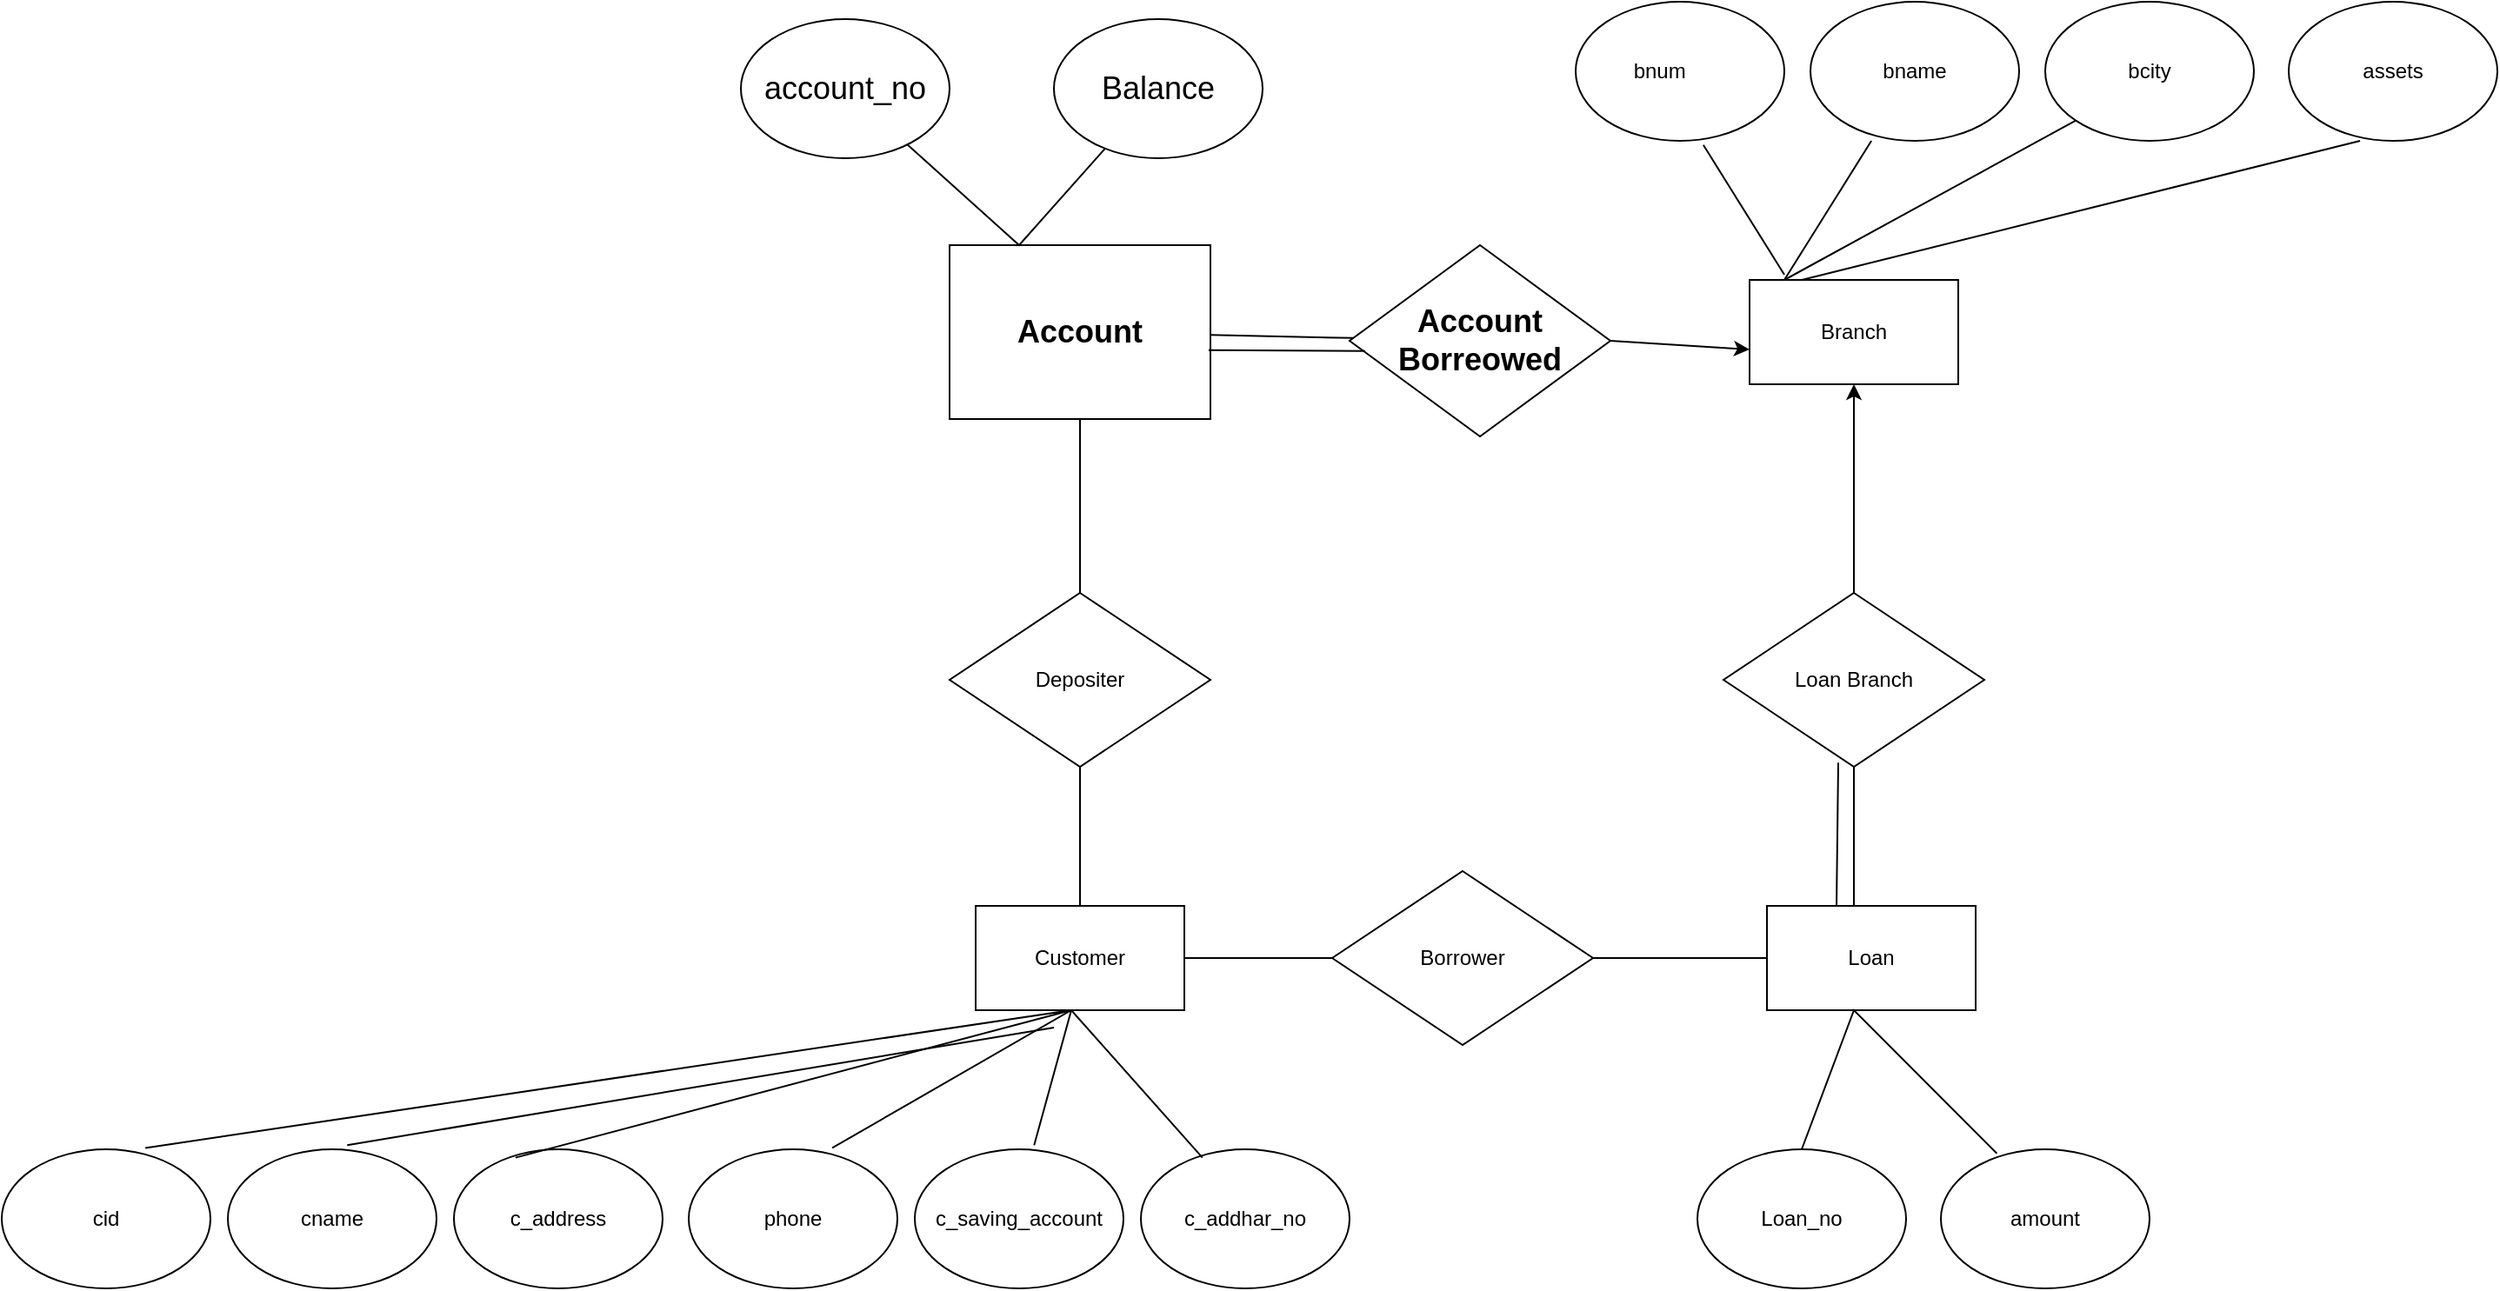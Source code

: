 <mxfile version="28.1.2" pages="3">
  <diagram name="Page-1" id="eWCgjDaAmE16t51bM2Bh">
    <mxGraphModel dx="2680" dy="963" grid="1" gridSize="10" guides="1" tooltips="1" connect="1" arrows="1" fold="1" page="1" pageScale="1" pageWidth="850" pageHeight="1100" math="0" shadow="0">
      <root>
        <mxCell id="0" />
        <mxCell id="1" parent="0" />
        <mxCell id="GRh1uoUz8cKxUn3hvMds-1" value="&lt;b&gt;&lt;font style=&quot;font-size: 18px;&quot;&gt;Account&lt;/font&gt;&lt;/b&gt;" style="rounded=0;whiteSpace=wrap;html=1;strokeColor=#000000;" vertex="1" parent="1">
          <mxGeometry x="-70" y="180" width="150" height="100" as="geometry" />
        </mxCell>
        <mxCell id="GRh1uoUz8cKxUn3hvMds-4" value="&lt;font style=&quot;font-size: 18px;&quot;&gt;account_no&lt;/font&gt;" style="ellipse;whiteSpace=wrap;html=1;" vertex="1" parent="1">
          <mxGeometry x="-190" y="50" width="120" height="80" as="geometry" />
        </mxCell>
        <mxCell id="GRh1uoUz8cKxUn3hvMds-5" value="&lt;font style=&quot;font-size: 18px;&quot;&gt;Balance&lt;/font&gt;" style="ellipse;whiteSpace=wrap;html=1;" vertex="1" parent="1">
          <mxGeometry x="-10" y="50" width="120" height="80" as="geometry" />
        </mxCell>
        <mxCell id="GRh1uoUz8cKxUn3hvMds-6" value="&lt;font style=&quot;font-size: 18px;&quot;&gt;&lt;b&gt;Account Borreowed&lt;/b&gt;&lt;/font&gt;" style="rhombus;whiteSpace=wrap;html=1;" vertex="1" parent="1">
          <mxGeometry x="160" y="180" width="150" height="110" as="geometry" />
        </mxCell>
        <mxCell id="GRh1uoUz8cKxUn3hvMds-7" value="" style="endArrow=none;html=1;rounded=0;" edge="1" parent="1" source="GRh1uoUz8cKxUn3hvMds-1" target="GRh1uoUz8cKxUn3hvMds-6">
          <mxGeometry width="50" height="50" relative="1" as="geometry">
            <mxPoint x="100" y="255" as="sourcePoint" />
            <mxPoint x="150" y="205" as="targetPoint" />
          </mxGeometry>
        </mxCell>
        <mxCell id="GRh1uoUz8cKxUn3hvMds-8" value="" style="endArrow=none;html=1;rounded=0;exitX=0.993;exitY=0.604;exitDx=0;exitDy=0;exitPerimeter=0;entryX=0.06;entryY=0.553;entryDx=0;entryDy=0;entryPerimeter=0;" edge="1" parent="1" source="GRh1uoUz8cKxUn3hvMds-1" target="GRh1uoUz8cKxUn3hvMds-6">
          <mxGeometry width="50" height="50" relative="1" as="geometry">
            <mxPoint x="110" y="290" as="sourcePoint" />
            <mxPoint x="160" y="240" as="targetPoint" />
          </mxGeometry>
        </mxCell>
        <mxCell id="GRh1uoUz8cKxUn3hvMds-9" value="" style="endArrow=classic;html=1;rounded=0;exitX=1;exitY=0.5;exitDx=0;exitDy=0;" edge="1" parent="1" source="GRh1uoUz8cKxUn3hvMds-6">
          <mxGeometry width="50" height="50" relative="1" as="geometry">
            <mxPoint x="340" y="255" as="sourcePoint" />
            <mxPoint x="390" y="240" as="targetPoint" />
          </mxGeometry>
        </mxCell>
        <mxCell id="GRh1uoUz8cKxUn3hvMds-10" value="Branch" style="rounded=0;whiteSpace=wrap;html=1;" vertex="1" parent="1">
          <mxGeometry x="390" y="200" width="120" height="60" as="geometry" />
        </mxCell>
        <mxCell id="GRh1uoUz8cKxUn3hvMds-11" value="bnum&lt;span style=&quot;white-space: pre;&quot;&gt;&#x9;&lt;/span&gt;" style="ellipse;whiteSpace=wrap;html=1;" vertex="1" parent="1">
          <mxGeometry x="290" y="40" width="120" height="80" as="geometry" />
        </mxCell>
        <mxCell id="GRh1uoUz8cKxUn3hvMds-12" value="bname" style="ellipse;whiteSpace=wrap;html=1;" vertex="1" parent="1">
          <mxGeometry x="425" y="40" width="120" height="80" as="geometry" />
        </mxCell>
        <mxCell id="GRh1uoUz8cKxUn3hvMds-13" value="bcity" style="ellipse;whiteSpace=wrap;html=1;" vertex="1" parent="1">
          <mxGeometry x="560" y="40" width="120" height="80" as="geometry" />
        </mxCell>
        <mxCell id="GRh1uoUz8cKxUn3hvMds-14" value="" style="endArrow=none;html=1;rounded=0;exitX=0.612;exitY=1.03;exitDx=0;exitDy=0;exitPerimeter=0;" edge="1" parent="1" source="GRh1uoUz8cKxUn3hvMds-11">
          <mxGeometry width="50" height="50" relative="1" as="geometry">
            <mxPoint x="370" y="130" as="sourcePoint" />
            <mxPoint x="410" y="197" as="targetPoint" />
          </mxGeometry>
        </mxCell>
        <mxCell id="GRh1uoUz8cKxUn3hvMds-15" value="" style="endArrow=none;html=1;rounded=0;exitX=0.292;exitY=1;exitDx=0;exitDy=0;exitPerimeter=0;" edge="1" parent="1" source="GRh1uoUz8cKxUn3hvMds-12">
          <mxGeometry width="50" height="50" relative="1" as="geometry">
            <mxPoint x="470" y="150" as="sourcePoint" />
            <mxPoint x="410" y="200" as="targetPoint" />
          </mxGeometry>
        </mxCell>
        <mxCell id="GRh1uoUz8cKxUn3hvMds-16" value="" style="endArrow=none;html=1;rounded=0;exitX=0;exitY=1;exitDx=0;exitDy=0;" edge="1" parent="1" source="GRh1uoUz8cKxUn3hvMds-13">
          <mxGeometry width="50" height="50" relative="1" as="geometry">
            <mxPoint x="598" y="150" as="sourcePoint" />
            <mxPoint x="410" y="200" as="targetPoint" />
          </mxGeometry>
        </mxCell>
        <mxCell id="GRh1uoUz8cKxUn3hvMds-17" value="" style="endArrow=classic;html=1;rounded=0;entryX=0.5;entryY=1;entryDx=0;entryDy=0;" edge="1" parent="1" target="GRh1uoUz8cKxUn3hvMds-10">
          <mxGeometry width="50" height="50" relative="1" as="geometry">
            <mxPoint x="450" y="380" as="sourcePoint" />
            <mxPoint x="450" y="320" as="targetPoint" />
          </mxGeometry>
        </mxCell>
        <mxCell id="GRh1uoUz8cKxUn3hvMds-18" value="Loan Branch" style="rhombus;whiteSpace=wrap;html=1;" vertex="1" parent="1">
          <mxGeometry x="375" y="380" width="150" height="100" as="geometry" />
        </mxCell>
        <mxCell id="GRh1uoUz8cKxUn3hvMds-19" value="" style="endArrow=none;html=1;rounded=0;exitX=0.44;exitY=0.976;exitDx=0;exitDy=0;exitPerimeter=0;" edge="1" parent="1" source="GRh1uoUz8cKxUn3hvMds-18">
          <mxGeometry width="50" height="50" relative="1" as="geometry">
            <mxPoint x="420" y="500" as="sourcePoint" />
            <mxPoint x="440" y="560" as="targetPoint" />
          </mxGeometry>
        </mxCell>
        <mxCell id="GRh1uoUz8cKxUn3hvMds-20" value="" style="endArrow=none;html=1;rounded=0;exitX=0.5;exitY=1;exitDx=0;exitDy=0;" edge="1" parent="1" source="GRh1uoUz8cKxUn3hvMds-18">
          <mxGeometry width="50" height="50" relative="1" as="geometry">
            <mxPoint x="451" y="510" as="sourcePoint" />
            <mxPoint x="450" y="560" as="targetPoint" />
          </mxGeometry>
        </mxCell>
        <mxCell id="GRh1uoUz8cKxUn3hvMds-21" value="Loan" style="rounded=0;whiteSpace=wrap;html=1;" vertex="1" parent="1">
          <mxGeometry x="400" y="560" width="120" height="60" as="geometry" />
        </mxCell>
        <mxCell id="GRh1uoUz8cKxUn3hvMds-22" value="Loan_no" style="ellipse;whiteSpace=wrap;html=1;" vertex="1" parent="1">
          <mxGeometry x="360" y="700" width="120" height="80" as="geometry" />
        </mxCell>
        <mxCell id="GRh1uoUz8cKxUn3hvMds-23" value="amount" style="ellipse;whiteSpace=wrap;html=1;" vertex="1" parent="1">
          <mxGeometry x="500" y="700" width="120" height="80" as="geometry" />
        </mxCell>
        <mxCell id="GRh1uoUz8cKxUn3hvMds-26" value="" style="endArrow=none;html=1;rounded=0;exitX=0.5;exitY=0;exitDx=0;exitDy=0;entryX=0.268;entryY=0.03;entryDx=0;entryDy=0;entryPerimeter=0;" edge="1" parent="1" source="GRh1uoUz8cKxUn3hvMds-22" target="GRh1uoUz8cKxUn3hvMds-23">
          <mxGeometry width="50" height="50" relative="1" as="geometry">
            <mxPoint x="420" y="690" as="sourcePoint" />
            <mxPoint x="530" y="690" as="targetPoint" />
            <Array as="points">
              <mxPoint x="450" y="620" />
            </Array>
          </mxGeometry>
        </mxCell>
        <mxCell id="GRh1uoUz8cKxUn3hvMds-27" value="Borrower" style="rhombus;whiteSpace=wrap;html=1;" vertex="1" parent="1">
          <mxGeometry x="150" y="540" width="150" height="100" as="geometry" />
        </mxCell>
        <mxCell id="GRh1uoUz8cKxUn3hvMds-28" value="" style="endArrow=none;html=1;rounded=0;exitX=1;exitY=0.5;exitDx=0;exitDy=0;entryX=0;entryY=0.5;entryDx=0;entryDy=0;" edge="1" parent="1" source="GRh1uoUz8cKxUn3hvMds-27" target="GRh1uoUz8cKxUn3hvMds-21">
          <mxGeometry width="50" height="50" relative="1" as="geometry">
            <mxPoint x="340" y="580" as="sourcePoint" />
            <mxPoint x="400" y="580" as="targetPoint" />
          </mxGeometry>
        </mxCell>
        <mxCell id="GRh1uoUz8cKxUn3hvMds-29" value="" style="endArrow=none;html=1;rounded=0;entryX=0;entryY=0.5;entryDx=0;entryDy=0;" edge="1" parent="1" target="GRh1uoUz8cKxUn3hvMds-27">
          <mxGeometry width="50" height="50" relative="1" as="geometry">
            <mxPoint x="40" y="590" as="sourcePoint" />
            <mxPoint x="200" y="580" as="targetPoint" />
          </mxGeometry>
        </mxCell>
        <mxCell id="GRh1uoUz8cKxUn3hvMds-30" value="Customer" style="rounded=0;whiteSpace=wrap;html=1;" vertex="1" parent="1">
          <mxGeometry x="-55" y="560" width="120" height="60" as="geometry" />
        </mxCell>
        <mxCell id="GRh1uoUz8cKxUn3hvMds-31" value="phone" style="ellipse;whiteSpace=wrap;html=1;" vertex="1" parent="1">
          <mxGeometry x="-220" y="700" width="120" height="80" as="geometry" />
        </mxCell>
        <mxCell id="GRh1uoUz8cKxUn3hvMds-32" value="c_saving_account" style="ellipse;whiteSpace=wrap;html=1;" vertex="1" parent="1">
          <mxGeometry x="-90" y="700" width="120" height="80" as="geometry" />
        </mxCell>
        <mxCell id="GRh1uoUz8cKxUn3hvMds-34" value="c_addhar_no" style="ellipse;whiteSpace=wrap;html=1;" vertex="1" parent="1">
          <mxGeometry x="40" y="700" width="120" height="80" as="geometry" />
        </mxCell>
        <mxCell id="GRh1uoUz8cKxUn3hvMds-35" value="" style="endArrow=none;html=1;rounded=0;exitX=0.688;exitY=-0.01;exitDx=0;exitDy=0;exitPerimeter=0;entryX=0.295;entryY=0.06;entryDx=0;entryDy=0;entryPerimeter=0;" edge="1" parent="1" source="GRh1uoUz8cKxUn3hvMds-31" target="GRh1uoUz8cKxUn3hvMds-34">
          <mxGeometry width="50" height="50" relative="1" as="geometry">
            <mxPoint x="-60" y="690" as="sourcePoint" />
            <mxPoint x="60" y="690" as="targetPoint" />
            <Array as="points">
              <mxPoint y="620" />
            </Array>
          </mxGeometry>
        </mxCell>
        <mxCell id="GRh1uoUz8cKxUn3hvMds-36" value="" style="endArrow=none;html=1;rounded=0;exitX=0.572;exitY=-0.03;exitDx=0;exitDy=0;exitPerimeter=0;" edge="1" parent="1" source="GRh1uoUz8cKxUn3hvMds-32">
          <mxGeometry width="50" height="50" relative="1" as="geometry">
            <mxPoint x="-50" y="670" as="sourcePoint" />
            <mxPoint y="620" as="targetPoint" />
          </mxGeometry>
        </mxCell>
        <mxCell id="GRh1uoUz8cKxUn3hvMds-37" value="Depositer" style="rhombus;whiteSpace=wrap;html=1;" vertex="1" parent="1">
          <mxGeometry x="-70" y="380" width="150" height="100" as="geometry" />
        </mxCell>
        <mxCell id="GRh1uoUz8cKxUn3hvMds-38" value="" style="endArrow=none;html=1;rounded=0;exitX=0.5;exitY=1;exitDx=0;exitDy=0;entryX=0.5;entryY=0;entryDx=0;entryDy=0;" edge="1" parent="1" source="GRh1uoUz8cKxUn3hvMds-37" target="GRh1uoUz8cKxUn3hvMds-30">
          <mxGeometry width="50" height="50" relative="1" as="geometry">
            <mxPoint x="1" y="510" as="sourcePoint" />
            <mxPoint y="592" as="targetPoint" />
          </mxGeometry>
        </mxCell>
        <mxCell id="GRh1uoUz8cKxUn3hvMds-39" value="" style="endArrow=none;html=1;rounded=0;exitX=0.5;exitY=1;exitDx=0;exitDy=0;entryX=0.5;entryY=0;entryDx=0;entryDy=0;" edge="1" parent="1" source="GRh1uoUz8cKxUn3hvMds-1" target="GRh1uoUz8cKxUn3hvMds-37">
          <mxGeometry width="50" height="50" relative="1" as="geometry">
            <mxPoint x="-10" y="320" as="sourcePoint" />
            <mxPoint x="-10" y="400" as="targetPoint" />
          </mxGeometry>
        </mxCell>
        <mxCell id="GRh1uoUz8cKxUn3hvMds-41" value="assets" style="ellipse;whiteSpace=wrap;html=1;" vertex="1" parent="1">
          <mxGeometry x="700" y="40" width="120" height="80" as="geometry" />
        </mxCell>
        <mxCell id="GRh1uoUz8cKxUn3hvMds-42" value="" style="endArrow=none;html=1;rounded=0;exitX=0.342;exitY=1;exitDx=0;exitDy=0;exitPerimeter=0;" edge="1" parent="1" source="GRh1uoUz8cKxUn3hvMds-41">
          <mxGeometry width="50" height="50" relative="1" as="geometry">
            <mxPoint x="811" y="160" as="sourcePoint" />
            <mxPoint x="420" y="200" as="targetPoint" />
          </mxGeometry>
        </mxCell>
        <mxCell id="GRh1uoUz8cKxUn3hvMds-43" value="" style="endArrow=none;html=1;rounded=0;" edge="1" parent="1" source="GRh1uoUz8cKxUn3hvMds-4" target="GRh1uoUz8cKxUn3hvMds-5">
          <mxGeometry width="50" height="50" relative="1" as="geometry">
            <mxPoint x="-70" y="170" as="sourcePoint" />
            <mxPoint x="10" y="170" as="targetPoint" />
            <Array as="points">
              <mxPoint x="-30" y="180" />
            </Array>
          </mxGeometry>
        </mxCell>
        <mxCell id="GRh1uoUz8cKxUn3hvMds-44" value="cid" style="ellipse;whiteSpace=wrap;html=1;" vertex="1" parent="1">
          <mxGeometry x="-615" y="700" width="120" height="80" as="geometry" />
        </mxCell>
        <mxCell id="GRh1uoUz8cKxUn3hvMds-45" value="cname" style="ellipse;whiteSpace=wrap;html=1;" vertex="1" parent="1">
          <mxGeometry x="-485" y="700" width="120" height="80" as="geometry" />
        </mxCell>
        <mxCell id="GRh1uoUz8cKxUn3hvMds-46" value="c_address" style="ellipse;whiteSpace=wrap;html=1;" vertex="1" parent="1">
          <mxGeometry x="-355" y="700" width="120" height="80" as="geometry" />
        </mxCell>
        <mxCell id="GRh1uoUz8cKxUn3hvMds-47" value="" style="endArrow=none;html=1;rounded=0;exitX=0.688;exitY=-0.01;exitDx=0;exitDy=0;exitPerimeter=0;entryX=0.295;entryY=0.06;entryDx=0;entryDy=0;entryPerimeter=0;" edge="1" parent="1" source="GRh1uoUz8cKxUn3hvMds-44" target="GRh1uoUz8cKxUn3hvMds-46">
          <mxGeometry width="50" height="50" relative="1" as="geometry">
            <mxPoint x="-455" y="690" as="sourcePoint" />
            <mxPoint x="-335" y="690" as="targetPoint" />
            <Array as="points">
              <mxPoint y="620" />
            </Array>
          </mxGeometry>
        </mxCell>
        <mxCell id="GRh1uoUz8cKxUn3hvMds-48" value="" style="endArrow=none;html=1;rounded=0;exitX=0.572;exitY=-0.03;exitDx=0;exitDy=0;exitPerimeter=0;" edge="1" parent="1" source="GRh1uoUz8cKxUn3hvMds-45">
          <mxGeometry width="50" height="50" relative="1" as="geometry">
            <mxPoint x="-445" y="670" as="sourcePoint" />
            <mxPoint x="-10" y="630" as="targetPoint" />
          </mxGeometry>
        </mxCell>
      </root>
    </mxGraphModel>
  </diagram>
  <diagram name="Copy of Page-1" id="OweqE8LhQqv0PgHsCQNZ">
    <mxGraphModel dx="2131" dy="674" grid="1" gridSize="10" guides="1" tooltips="1" connect="1" arrows="1" fold="1" page="1" pageScale="1" pageWidth="850" pageHeight="1100" math="0" shadow="0">
      <root>
        <mxCell id="noRMBzK2KbxGa4xSGB3J-0" />
        <mxCell id="noRMBzK2KbxGa4xSGB3J-1" parent="noRMBzK2KbxGa4xSGB3J-0" />
        <mxCell id="noRMBzK2KbxGa4xSGB3J-2" value="&lt;b&gt;&lt;font style=&quot;font-size: 18px;&quot;&gt;Account&lt;/font&gt;&lt;/b&gt;" style="rounded=0;whiteSpace=wrap;html=1;strokeColor=#000000;" vertex="1" parent="noRMBzK2KbxGa4xSGB3J-1">
          <mxGeometry x="-70" y="180" width="150" height="100" as="geometry" />
        </mxCell>
        <mxCell id="noRMBzK2KbxGa4xSGB3J-3" value="&lt;font style=&quot;font-size: 18px;&quot;&gt;account_no&lt;/font&gt;" style="ellipse;whiteSpace=wrap;html=1;" vertex="1" parent="noRMBzK2KbxGa4xSGB3J-1">
          <mxGeometry x="-190" y="50" width="120" height="80" as="geometry" />
        </mxCell>
        <mxCell id="noRMBzK2KbxGa4xSGB3J-4" value="&lt;font style=&quot;font-size: 18px;&quot;&gt;Balance&lt;/font&gt;" style="ellipse;whiteSpace=wrap;html=1;" vertex="1" parent="noRMBzK2KbxGa4xSGB3J-1">
          <mxGeometry x="-10" y="50" width="120" height="80" as="geometry" />
        </mxCell>
        <mxCell id="noRMBzK2KbxGa4xSGB3J-5" value="&lt;font style=&quot;font-size: 18px;&quot;&gt;&lt;b&gt;Account Borreowed&lt;/b&gt;&lt;/font&gt;" style="rhombus;whiteSpace=wrap;html=1;" vertex="1" parent="noRMBzK2KbxGa4xSGB3J-1">
          <mxGeometry x="160" y="180" width="150" height="110" as="geometry" />
        </mxCell>
        <mxCell id="noRMBzK2KbxGa4xSGB3J-6" value="" style="endArrow=none;html=1;rounded=0;" edge="1" parent="noRMBzK2KbxGa4xSGB3J-1" source="noRMBzK2KbxGa4xSGB3J-2" target="noRMBzK2KbxGa4xSGB3J-5">
          <mxGeometry width="50" height="50" relative="1" as="geometry">
            <mxPoint x="100" y="255" as="sourcePoint" />
            <mxPoint x="150" y="205" as="targetPoint" />
          </mxGeometry>
        </mxCell>
        <mxCell id="noRMBzK2KbxGa4xSGB3J-7" value="" style="endArrow=none;html=1;rounded=0;exitX=0.993;exitY=0.604;exitDx=0;exitDy=0;exitPerimeter=0;entryX=0.06;entryY=0.553;entryDx=0;entryDy=0;entryPerimeter=0;" edge="1" parent="noRMBzK2KbxGa4xSGB3J-1" source="noRMBzK2KbxGa4xSGB3J-2" target="noRMBzK2KbxGa4xSGB3J-5">
          <mxGeometry width="50" height="50" relative="1" as="geometry">
            <mxPoint x="110" y="290" as="sourcePoint" />
            <mxPoint x="160" y="240" as="targetPoint" />
          </mxGeometry>
        </mxCell>
        <mxCell id="noRMBzK2KbxGa4xSGB3J-8" value="" style="endArrow=classic;html=1;rounded=0;exitX=1;exitY=0.5;exitDx=0;exitDy=0;" edge="1" parent="noRMBzK2KbxGa4xSGB3J-1" source="noRMBzK2KbxGa4xSGB3J-5">
          <mxGeometry width="50" height="50" relative="1" as="geometry">
            <mxPoint x="340" y="255" as="sourcePoint" />
            <mxPoint x="390" y="240" as="targetPoint" />
          </mxGeometry>
        </mxCell>
        <mxCell id="noRMBzK2KbxGa4xSGB3J-9" value="Branch" style="rounded=0;whiteSpace=wrap;html=1;" vertex="1" parent="noRMBzK2KbxGa4xSGB3J-1">
          <mxGeometry x="390" y="200" width="120" height="60" as="geometry" />
        </mxCell>
        <mxCell id="noRMBzK2KbxGa4xSGB3J-10" value="bnum&lt;span style=&quot;white-space: pre;&quot;&gt;&#x9;&lt;/span&gt;" style="ellipse;whiteSpace=wrap;html=1;" vertex="1" parent="noRMBzK2KbxGa4xSGB3J-1">
          <mxGeometry x="290" y="40" width="120" height="80" as="geometry" />
        </mxCell>
        <mxCell id="noRMBzK2KbxGa4xSGB3J-11" value="bname" style="ellipse;whiteSpace=wrap;html=1;" vertex="1" parent="noRMBzK2KbxGa4xSGB3J-1">
          <mxGeometry x="425" y="40" width="120" height="80" as="geometry" />
        </mxCell>
        <mxCell id="noRMBzK2KbxGa4xSGB3J-12" value="bcity" style="ellipse;whiteSpace=wrap;html=1;" vertex="1" parent="noRMBzK2KbxGa4xSGB3J-1">
          <mxGeometry x="560" y="40" width="120" height="80" as="geometry" />
        </mxCell>
        <mxCell id="noRMBzK2KbxGa4xSGB3J-13" value="" style="endArrow=none;html=1;rounded=0;exitX=0.612;exitY=1.03;exitDx=0;exitDy=0;exitPerimeter=0;" edge="1" parent="noRMBzK2KbxGa4xSGB3J-1" source="noRMBzK2KbxGa4xSGB3J-10">
          <mxGeometry width="50" height="50" relative="1" as="geometry">
            <mxPoint x="370" y="130" as="sourcePoint" />
            <mxPoint x="410" y="197" as="targetPoint" />
          </mxGeometry>
        </mxCell>
        <mxCell id="noRMBzK2KbxGa4xSGB3J-14" value="" style="endArrow=none;html=1;rounded=0;exitX=0.292;exitY=1;exitDx=0;exitDy=0;exitPerimeter=0;" edge="1" parent="noRMBzK2KbxGa4xSGB3J-1" source="noRMBzK2KbxGa4xSGB3J-11">
          <mxGeometry width="50" height="50" relative="1" as="geometry">
            <mxPoint x="470" y="150" as="sourcePoint" />
            <mxPoint x="410" y="200" as="targetPoint" />
          </mxGeometry>
        </mxCell>
        <mxCell id="noRMBzK2KbxGa4xSGB3J-15" value="" style="endArrow=none;html=1;rounded=0;exitX=0;exitY=1;exitDx=0;exitDy=0;" edge="1" parent="noRMBzK2KbxGa4xSGB3J-1" source="noRMBzK2KbxGa4xSGB3J-12">
          <mxGeometry width="50" height="50" relative="1" as="geometry">
            <mxPoint x="598" y="150" as="sourcePoint" />
            <mxPoint x="410" y="200" as="targetPoint" />
          </mxGeometry>
        </mxCell>
        <mxCell id="noRMBzK2KbxGa4xSGB3J-16" value="" style="endArrow=classic;html=1;rounded=0;entryX=0.5;entryY=1;entryDx=0;entryDy=0;" edge="1" parent="noRMBzK2KbxGa4xSGB3J-1" target="noRMBzK2KbxGa4xSGB3J-9">
          <mxGeometry width="50" height="50" relative="1" as="geometry">
            <mxPoint x="450" y="380" as="sourcePoint" />
            <mxPoint x="450" y="320" as="targetPoint" />
          </mxGeometry>
        </mxCell>
        <mxCell id="noRMBzK2KbxGa4xSGB3J-17" value="Loan Branch" style="rhombus;whiteSpace=wrap;html=1;" vertex="1" parent="noRMBzK2KbxGa4xSGB3J-1">
          <mxGeometry x="375" y="380" width="150" height="100" as="geometry" />
        </mxCell>
        <mxCell id="noRMBzK2KbxGa4xSGB3J-18" value="" style="endArrow=none;html=1;rounded=0;exitX=0.44;exitY=0.976;exitDx=0;exitDy=0;exitPerimeter=0;" edge="1" parent="noRMBzK2KbxGa4xSGB3J-1" source="noRMBzK2KbxGa4xSGB3J-17">
          <mxGeometry width="50" height="50" relative="1" as="geometry">
            <mxPoint x="420" y="500" as="sourcePoint" />
            <mxPoint x="440" y="560" as="targetPoint" />
          </mxGeometry>
        </mxCell>
        <mxCell id="noRMBzK2KbxGa4xSGB3J-19" value="" style="endArrow=none;html=1;rounded=0;exitX=0.5;exitY=1;exitDx=0;exitDy=0;" edge="1" parent="noRMBzK2KbxGa4xSGB3J-1" source="noRMBzK2KbxGa4xSGB3J-17">
          <mxGeometry width="50" height="50" relative="1" as="geometry">
            <mxPoint x="451" y="510" as="sourcePoint" />
            <mxPoint x="450" y="560" as="targetPoint" />
          </mxGeometry>
        </mxCell>
        <mxCell id="noRMBzK2KbxGa4xSGB3J-20" value="Loan" style="rounded=0;whiteSpace=wrap;html=1;" vertex="1" parent="noRMBzK2KbxGa4xSGB3J-1">
          <mxGeometry x="400" y="560" width="120" height="60" as="geometry" />
        </mxCell>
        <mxCell id="noRMBzK2KbxGa4xSGB3J-21" value="Loan_no" style="ellipse;whiteSpace=wrap;html=1;" vertex="1" parent="noRMBzK2KbxGa4xSGB3J-1">
          <mxGeometry x="360" y="700" width="120" height="80" as="geometry" />
        </mxCell>
        <mxCell id="noRMBzK2KbxGa4xSGB3J-22" value="amount" style="ellipse;whiteSpace=wrap;html=1;" vertex="1" parent="noRMBzK2KbxGa4xSGB3J-1">
          <mxGeometry x="500" y="700" width="120" height="80" as="geometry" />
        </mxCell>
        <mxCell id="noRMBzK2KbxGa4xSGB3J-23" value="" style="endArrow=none;html=1;rounded=0;exitX=0.5;exitY=0;exitDx=0;exitDy=0;entryX=0.268;entryY=0.03;entryDx=0;entryDy=0;entryPerimeter=0;" edge="1" parent="noRMBzK2KbxGa4xSGB3J-1" source="noRMBzK2KbxGa4xSGB3J-21" target="noRMBzK2KbxGa4xSGB3J-22">
          <mxGeometry width="50" height="50" relative="1" as="geometry">
            <mxPoint x="420" y="690" as="sourcePoint" />
            <mxPoint x="530" y="690" as="targetPoint" />
            <Array as="points">
              <mxPoint x="450" y="620" />
            </Array>
          </mxGeometry>
        </mxCell>
        <mxCell id="noRMBzK2KbxGa4xSGB3J-24" value="Borrower" style="rhombus;whiteSpace=wrap;html=1;" vertex="1" parent="noRMBzK2KbxGa4xSGB3J-1">
          <mxGeometry x="150" y="540" width="150" height="100" as="geometry" />
        </mxCell>
        <mxCell id="noRMBzK2KbxGa4xSGB3J-25" value="" style="endArrow=none;html=1;rounded=0;exitX=1;exitY=0.5;exitDx=0;exitDy=0;entryX=0;entryY=0.5;entryDx=0;entryDy=0;" edge="1" parent="noRMBzK2KbxGa4xSGB3J-1" source="noRMBzK2KbxGa4xSGB3J-24" target="noRMBzK2KbxGa4xSGB3J-20">
          <mxGeometry width="50" height="50" relative="1" as="geometry">
            <mxPoint x="340" y="580" as="sourcePoint" />
            <mxPoint x="400" y="580" as="targetPoint" />
          </mxGeometry>
        </mxCell>
        <mxCell id="noRMBzK2KbxGa4xSGB3J-26" value="" style="endArrow=none;html=1;rounded=0;entryX=0;entryY=0.5;entryDx=0;entryDy=0;" edge="1" parent="noRMBzK2KbxGa4xSGB3J-1" target="noRMBzK2KbxGa4xSGB3J-24">
          <mxGeometry width="50" height="50" relative="1" as="geometry">
            <mxPoint x="40" y="590" as="sourcePoint" />
            <mxPoint x="200" y="580" as="targetPoint" />
          </mxGeometry>
        </mxCell>
        <mxCell id="noRMBzK2KbxGa4xSGB3J-27" value="Customer" style="rounded=0;whiteSpace=wrap;html=1;" vertex="1" parent="noRMBzK2KbxGa4xSGB3J-1">
          <mxGeometry x="-55" y="560" width="120" height="60" as="geometry" />
        </mxCell>
        <mxCell id="noRMBzK2KbxGa4xSGB3J-28" value="phone" style="ellipse;whiteSpace=wrap;html=1;" vertex="1" parent="noRMBzK2KbxGa4xSGB3J-1">
          <mxGeometry x="-220" y="700" width="120" height="80" as="geometry" />
        </mxCell>
        <mxCell id="noRMBzK2KbxGa4xSGB3J-29" value="c_saving_account" style="ellipse;whiteSpace=wrap;html=1;" vertex="1" parent="noRMBzK2KbxGa4xSGB3J-1">
          <mxGeometry x="-90" y="700" width="120" height="80" as="geometry" />
        </mxCell>
        <mxCell id="noRMBzK2KbxGa4xSGB3J-30" value="c_addhar_no" style="ellipse;whiteSpace=wrap;html=1;" vertex="1" parent="noRMBzK2KbxGa4xSGB3J-1">
          <mxGeometry x="40" y="700" width="120" height="80" as="geometry" />
        </mxCell>
        <mxCell id="noRMBzK2KbxGa4xSGB3J-31" value="" style="endArrow=none;html=1;rounded=0;exitX=0.688;exitY=-0.01;exitDx=0;exitDy=0;exitPerimeter=0;entryX=0.295;entryY=0.06;entryDx=0;entryDy=0;entryPerimeter=0;" edge="1" parent="noRMBzK2KbxGa4xSGB3J-1" source="noRMBzK2KbxGa4xSGB3J-28" target="noRMBzK2KbxGa4xSGB3J-30">
          <mxGeometry width="50" height="50" relative="1" as="geometry">
            <mxPoint x="-60" y="690" as="sourcePoint" />
            <mxPoint x="60" y="690" as="targetPoint" />
            <Array as="points">
              <mxPoint y="620" />
            </Array>
          </mxGeometry>
        </mxCell>
        <mxCell id="noRMBzK2KbxGa4xSGB3J-32" value="" style="endArrow=none;html=1;rounded=0;exitX=0.572;exitY=-0.03;exitDx=0;exitDy=0;exitPerimeter=0;" edge="1" parent="noRMBzK2KbxGa4xSGB3J-1" source="noRMBzK2KbxGa4xSGB3J-29">
          <mxGeometry width="50" height="50" relative="1" as="geometry">
            <mxPoint x="-50" y="670" as="sourcePoint" />
            <mxPoint y="620" as="targetPoint" />
          </mxGeometry>
        </mxCell>
        <mxCell id="noRMBzK2KbxGa4xSGB3J-33" value="Depositer" style="rhombus;whiteSpace=wrap;html=1;" vertex="1" parent="noRMBzK2KbxGa4xSGB3J-1">
          <mxGeometry x="-70" y="380" width="150" height="100" as="geometry" />
        </mxCell>
        <mxCell id="noRMBzK2KbxGa4xSGB3J-34" value="" style="endArrow=none;html=1;rounded=0;exitX=0.5;exitY=1;exitDx=0;exitDy=0;entryX=0.5;entryY=0;entryDx=0;entryDy=0;" edge="1" parent="noRMBzK2KbxGa4xSGB3J-1" source="noRMBzK2KbxGa4xSGB3J-33" target="noRMBzK2KbxGa4xSGB3J-27">
          <mxGeometry width="50" height="50" relative="1" as="geometry">
            <mxPoint x="1" y="510" as="sourcePoint" />
            <mxPoint y="592" as="targetPoint" />
          </mxGeometry>
        </mxCell>
        <mxCell id="noRMBzK2KbxGa4xSGB3J-35" value="" style="endArrow=none;html=1;rounded=0;exitX=0.5;exitY=1;exitDx=0;exitDy=0;entryX=0.5;entryY=0;entryDx=0;entryDy=0;" edge="1" parent="noRMBzK2KbxGa4xSGB3J-1" source="noRMBzK2KbxGa4xSGB3J-2" target="noRMBzK2KbxGa4xSGB3J-33">
          <mxGeometry width="50" height="50" relative="1" as="geometry">
            <mxPoint x="-10" y="320" as="sourcePoint" />
            <mxPoint x="-10" y="400" as="targetPoint" />
          </mxGeometry>
        </mxCell>
        <mxCell id="noRMBzK2KbxGa4xSGB3J-36" value="assets" style="ellipse;whiteSpace=wrap;html=1;" vertex="1" parent="noRMBzK2KbxGa4xSGB3J-1">
          <mxGeometry x="700" y="40" width="120" height="80" as="geometry" />
        </mxCell>
        <mxCell id="noRMBzK2KbxGa4xSGB3J-37" value="" style="endArrow=none;html=1;rounded=0;exitX=0.342;exitY=1;exitDx=0;exitDy=0;exitPerimeter=0;" edge="1" parent="noRMBzK2KbxGa4xSGB3J-1" source="noRMBzK2KbxGa4xSGB3J-36">
          <mxGeometry width="50" height="50" relative="1" as="geometry">
            <mxPoint x="811" y="160" as="sourcePoint" />
            <mxPoint x="420" y="200" as="targetPoint" />
          </mxGeometry>
        </mxCell>
        <mxCell id="noRMBzK2KbxGa4xSGB3J-38" value="" style="endArrow=none;html=1;rounded=0;" edge="1" parent="noRMBzK2KbxGa4xSGB3J-1" source="noRMBzK2KbxGa4xSGB3J-3" target="noRMBzK2KbxGa4xSGB3J-4">
          <mxGeometry width="50" height="50" relative="1" as="geometry">
            <mxPoint x="-70" y="170" as="sourcePoint" />
            <mxPoint x="10" y="170" as="targetPoint" />
            <Array as="points">
              <mxPoint x="-30" y="180" />
            </Array>
          </mxGeometry>
        </mxCell>
        <mxCell id="noRMBzK2KbxGa4xSGB3J-39" value="cid" style="ellipse;whiteSpace=wrap;html=1;" vertex="1" parent="noRMBzK2KbxGa4xSGB3J-1">
          <mxGeometry x="-615" y="700" width="120" height="80" as="geometry" />
        </mxCell>
        <mxCell id="noRMBzK2KbxGa4xSGB3J-40" value="cname" style="ellipse;whiteSpace=wrap;html=1;" vertex="1" parent="noRMBzK2KbxGa4xSGB3J-1">
          <mxGeometry x="-485" y="700" width="120" height="80" as="geometry" />
        </mxCell>
        <mxCell id="noRMBzK2KbxGa4xSGB3J-41" value="c_address" style="ellipse;whiteSpace=wrap;html=1;" vertex="1" parent="noRMBzK2KbxGa4xSGB3J-1">
          <mxGeometry x="-355" y="700" width="120" height="80" as="geometry" />
        </mxCell>
        <mxCell id="noRMBzK2KbxGa4xSGB3J-42" value="" style="endArrow=none;html=1;rounded=0;exitX=0.688;exitY=-0.01;exitDx=0;exitDy=0;exitPerimeter=0;entryX=0.295;entryY=0.06;entryDx=0;entryDy=0;entryPerimeter=0;" edge="1" parent="noRMBzK2KbxGa4xSGB3J-1" source="noRMBzK2KbxGa4xSGB3J-39" target="noRMBzK2KbxGa4xSGB3J-41">
          <mxGeometry width="50" height="50" relative="1" as="geometry">
            <mxPoint x="-455" y="690" as="sourcePoint" />
            <mxPoint x="-335" y="690" as="targetPoint" />
            <Array as="points">
              <mxPoint y="620" />
            </Array>
          </mxGeometry>
        </mxCell>
        <mxCell id="noRMBzK2KbxGa4xSGB3J-43" value="" style="endArrow=none;html=1;rounded=0;exitX=0.572;exitY=-0.03;exitDx=0;exitDy=0;exitPerimeter=0;" edge="1" parent="noRMBzK2KbxGa4xSGB3J-1" source="noRMBzK2KbxGa4xSGB3J-40">
          <mxGeometry width="50" height="50" relative="1" as="geometry">
            <mxPoint x="-445" y="670" as="sourcePoint" />
            <mxPoint x="-10" y="630" as="targetPoint" />
          </mxGeometry>
        </mxCell>
      </root>
    </mxGraphModel>
  </diagram>
  <diagram id="BPGY2wJsCwThWUW59Cg9" name="Project_db_tables">
    <mxGraphModel dx="1507" dy="793" grid="1" gridSize="10" guides="1" tooltips="1" connect="1" arrows="1" fold="1" page="1" pageScale="1" pageWidth="850" pageHeight="1100" math="0" shadow="0">
      <root>
        <mxCell id="0" />
        <mxCell id="1" parent="0" />
        <mxCell id="Q_AA1jxupW1bDKRsA5SP-8" value="&lt;div style=&quot;box-sizing:border-box;width:100%;background:#e4e4e4;padding:2px;&quot;&gt;&lt;font style=&quot;font-size: 18px;&quot;&gt;&lt;b&gt;Account&lt;/b&gt;&lt;/font&gt;&lt;/div&gt;&lt;table style=&quot;width: 100%;&quot; cellpadding=&quot;2&quot; cellspacing=&quot;0&quot;&gt;&lt;tbody&gt;&lt;tr&gt;&lt;td&gt;&lt;font size=&quot;3&quot;&gt;&lt;b&gt;PK&lt;/b&gt;&lt;/font&gt;&lt;/td&gt;&lt;td&gt;&lt;font size=&quot;3&quot;&gt;&lt;b&gt;account_no&lt;/b&gt;&lt;/font&gt;&lt;/td&gt;&lt;/tr&gt;&lt;tr&gt;&lt;td&gt;&lt;font size=&quot;3&quot;&gt;&lt;b&gt;&lt;br&gt;&lt;/b&gt;&lt;/font&gt;&lt;/td&gt;&lt;td&gt;&lt;font size=&quot;3&quot;&gt;&lt;b&gt;bname&lt;/b&gt;&lt;/font&gt;&lt;/td&gt;&lt;/tr&gt;&lt;tr&gt;&lt;td&gt;&lt;/td&gt;&lt;td&gt;&lt;font size=&quot;3&quot;&gt;&lt;b&gt;balance&lt;/b&gt;&lt;/font&gt;&lt;/td&gt;&lt;/tr&gt;&lt;/tbody&gt;&lt;/table&gt;" style="verticalAlign=top;align=left;overflow=fill;html=1;whiteSpace=wrap;" vertex="1" parent="1">
          <mxGeometry x="425" y="100" width="210" height="120" as="geometry" />
        </mxCell>
        <mxCell id="Q_AA1jxupW1bDKRsA5SP-5" value="" style="text;strokeColor=none;fillColor=none;align=left;verticalAlign=top;spacingLeft=4;spacingRight=4;overflow=hidden;rotatable=0;points=[[0,0.5],[1,0.5]];portConstraint=eastwest;whiteSpace=wrap;html=1;" vertex="1" parent="1">
          <mxGeometry x="510" y="390" width="160" height="26" as="geometry" />
        </mxCell>
        <mxCell id="Q_AA1jxupW1bDKRsA5SP-12" value="&lt;div style=&quot;box-sizing:border-box;width:100%;background:#e4e4e4;padding:2px;&quot;&gt;&lt;font style=&quot;font-size: 18px;&quot;&gt;&lt;b&gt;Branch&lt;/b&gt;&lt;/font&gt;&lt;/div&gt;&lt;table style=&quot;width: 100%;&quot; cellpadding=&quot;2&quot; cellspacing=&quot;0&quot;&gt;&lt;tbody&gt;&lt;tr&gt;&lt;td&gt;&lt;font size=&quot;3&quot;&gt;&lt;b&gt;PK&lt;/b&gt;&lt;/font&gt;&lt;/td&gt;&lt;td&gt;&lt;font size=&quot;3&quot;&gt;&lt;b&gt;bname&lt;/b&gt;&lt;/font&gt;&lt;/td&gt;&lt;/tr&gt;&lt;tr&gt;&lt;td&gt;&lt;/td&gt;&lt;td&gt;&lt;font size=&quot;3&quot;&gt;&lt;b&gt;bCity&lt;/b&gt;&lt;/font&gt;&lt;/td&gt;&lt;/tr&gt;&lt;tr&gt;&lt;td&gt;&lt;/td&gt;&lt;td&gt;&lt;font size=&quot;3&quot;&gt;&lt;b&gt;assets&lt;/b&gt;&lt;/font&gt;&lt;/td&gt;&lt;/tr&gt;&lt;/tbody&gt;&lt;/table&gt;" style="verticalAlign=top;align=left;overflow=fill;html=1;whiteSpace=wrap;" vertex="1" parent="1">
          <mxGeometry x="10" y="100" width="220" height="100" as="geometry" />
        </mxCell>
        <mxCell id="Q_AA1jxupW1bDKRsA5SP-13" value="&lt;div style=&quot;box-sizing:border-box;width:100%;background:#e4e4e4;padding:2px;&quot;&gt;&lt;font style=&quot;font-size: 18px;&quot;&gt;&lt;b&gt;Customers&lt;/b&gt;&lt;/font&gt;&lt;/div&gt;&lt;table style=&quot;width: 100%;&quot; cellpadding=&quot;2&quot; cellspacing=&quot;0&quot;&gt;&lt;tbody&gt;&lt;tr&gt;&lt;td&gt;&lt;font size=&quot;3&quot;&gt;&lt;b&gt;PK&lt;/b&gt;&lt;/font&gt;&lt;/td&gt;&lt;td&gt;&lt;font size=&quot;3&quot;&gt;&lt;b&gt;cid&lt;/b&gt;&lt;/font&gt;&lt;/td&gt;&lt;/tr&gt;&lt;tr&gt;&lt;td&gt;&lt;font size=&quot;3&quot;&gt;&lt;b&gt;FK1&lt;/b&gt;&lt;/font&gt;&lt;/td&gt;&lt;td&gt;&lt;font size=&quot;3&quot;&gt;&lt;b&gt;cname&lt;/b&gt;&lt;/font&gt;&lt;/td&gt;&lt;/tr&gt;&lt;tr&gt;&lt;td&gt;&lt;/td&gt;&lt;td&gt;&lt;font size=&quot;3&quot;&gt;&lt;b&gt;assets&lt;br&gt;c_address&lt;br&gt;phone&lt;br&gt;c_saving_accountNo&lt;br&gt;c_addhar&lt;/b&gt;&lt;/font&gt;&lt;/td&gt;&lt;/tr&gt;&lt;/tbody&gt;&lt;/table&gt;" style="verticalAlign=top;align=left;overflow=fill;html=1;whiteSpace=wrap;" vertex="1" parent="1">
          <mxGeometry x="700" y="308" width="310" height="190" as="geometry" />
        </mxCell>
        <mxCell id="7jLjGc1aVCppsw-5ne-e-1" value="&lt;div style=&quot;box-sizing:border-box;width:100%;background:#e4e4e4;padding:2px;&quot;&gt;&lt;font style=&quot;font-size: 18px;&quot;&gt;&lt;b&gt;Loan&lt;/b&gt;&lt;/font&gt;&lt;/div&gt;&lt;table style=&quot;width: 100%;&quot; cellpadding=&quot;2&quot; cellspacing=&quot;0&quot;&gt;&lt;tbody&gt;&lt;tr&gt;&lt;td&gt;&lt;font size=&quot;3&quot;&gt;&lt;b&gt;PK&lt;/b&gt;&lt;/font&gt;&lt;/td&gt;&lt;td&gt;&lt;font size=&quot;3&quot;&gt;&lt;b&gt;Lno&lt;/b&gt;&lt;/font&gt;&lt;/td&gt;&lt;/tr&gt;&lt;tr&gt;&lt;td&gt;&lt;font size=&quot;3&quot;&gt;&lt;b&gt;FK1&lt;/b&gt;&lt;/font&gt;&lt;/td&gt;&lt;td&gt;&lt;font size=&quot;3&quot;&gt;&lt;b&gt;bName&lt;/b&gt;&lt;/font&gt;&lt;/td&gt;&lt;/tr&gt;&lt;tr&gt;&lt;td&gt;&lt;/td&gt;&lt;td&gt;&lt;font size=&quot;3&quot;&gt;&lt;b&gt;amount&lt;/b&gt;&lt;/font&gt;&lt;/td&gt;&lt;/tr&gt;&lt;/tbody&gt;&lt;/table&gt;" style="verticalAlign=top;align=left;overflow=fill;html=1;whiteSpace=wrap;" vertex="1" parent="1">
          <mxGeometry x="150" y="360" width="210" height="130" as="geometry" />
        </mxCell>
        <mxCell id="7jLjGc1aVCppsw-5ne-e-2" value="&lt;div style=&quot;box-sizing:border-box;width:100%;background:#e4e4e4;padding:2px;&quot;&gt;&lt;font style=&quot;font-size: 18px;&quot;&gt;&lt;b&gt;Depositer&lt;/b&gt;&lt;/font&gt;&lt;/div&gt;&lt;table style=&quot;width: 100%;&quot; cellpadding=&quot;2&quot; cellspacing=&quot;0&quot;&gt;&lt;tbody&gt;&lt;tr&gt;&lt;td&gt;&lt;font size=&quot;3&quot;&gt;&lt;b&gt;PK&lt;/b&gt;&lt;/font&gt;&lt;/td&gt;&lt;td&gt;&lt;font size=&quot;3&quot;&gt;&lt;b&gt;cid&lt;/b&gt;&lt;/font&gt;&lt;/td&gt;&lt;/tr&gt;&lt;tr&gt;&lt;td&gt;&lt;font size=&quot;3&quot;&gt;&lt;b&gt;FK&lt;/b&gt;&lt;/font&gt;&lt;/td&gt;&lt;td&gt;&lt;font size=&quot;3&quot;&gt;&lt;b&gt;account_no&lt;/b&gt;&lt;/font&gt;&lt;/td&gt;&lt;/tr&gt;&lt;tr&gt;&lt;td&gt;&lt;/td&gt;&lt;td&gt;&lt;font size=&quot;3&quot;&gt;&lt;b&gt;&lt;br&gt;&lt;/b&gt;&lt;/font&gt;&lt;/td&gt;&lt;/tr&gt;&lt;/tbody&gt;&lt;/table&gt;" style="verticalAlign=top;align=left;overflow=fill;html=1;whiteSpace=wrap;" vertex="1" parent="1">
          <mxGeometry x="860" y="105" width="220" height="90" as="geometry" />
        </mxCell>
        <mxCell id="7jLjGc1aVCppsw-5ne-e-3" value="&lt;div style=&quot;box-sizing:border-box;width:100%;background:#e4e4e4;padding:2px;&quot;&gt;&lt;font style=&quot;font-size: 18px;&quot;&gt;&lt;b&gt;Borrower&lt;/b&gt;&lt;/font&gt;&lt;/div&gt;&lt;table style=&quot;width: 100%;&quot; cellpadding=&quot;2&quot; cellspacing=&quot;0&quot;&gt;&lt;tbody&gt;&lt;tr&gt;&lt;td&gt;&lt;font size=&quot;3&quot;&gt;&lt;b&gt;PK&lt;/b&gt;&lt;/font&gt;&lt;/td&gt;&lt;td&gt;&lt;font size=&quot;3&quot;&gt;&lt;b&gt;cid&lt;/b&gt;&lt;/font&gt;&lt;/td&gt;&lt;/tr&gt;&lt;tr&gt;&lt;td&gt;&lt;font size=&quot;3&quot;&gt;&lt;b&gt;FK1&lt;/b&gt;&lt;/font&gt;&lt;/td&gt;&lt;td&gt;&lt;font size=&quot;3&quot;&gt;&lt;b&gt;L_no&lt;/b&gt;&lt;/font&gt;&lt;/td&gt;&lt;/tr&gt;&lt;tr&gt;&lt;td&gt;&lt;/td&gt;&lt;td&gt;&lt;font size=&quot;3&quot;&gt;&lt;b&gt;&lt;br&gt;&lt;/b&gt;&lt;/font&gt;&lt;/td&gt;&lt;/tr&gt;&lt;/tbody&gt;&lt;/table&gt;" style="verticalAlign=top;align=left;overflow=fill;html=1;whiteSpace=wrap;" vertex="1" parent="1">
          <mxGeometry x="430" y="560" width="230" height="110" as="geometry" />
        </mxCell>
        <mxCell id="7jLjGc1aVCppsw-5ne-e-4" value="" style="endArrow=classic;html=1;rounded=0;entryX=1;entryY=0.25;entryDx=0;entryDy=0;" edge="1" parent="1" source="7jLjGc1aVCppsw-5ne-e-3" target="7jLjGc1aVCppsw-5ne-e-1">
          <mxGeometry width="50" height="50" relative="1" as="geometry">
            <mxPoint x="190" y="590" as="sourcePoint" />
            <mxPoint x="370" y="420" as="targetPoint" />
            <Array as="points">
              <mxPoint x="390" y="615" />
              <mxPoint x="400" y="390" />
            </Array>
          </mxGeometry>
        </mxCell>
        <mxCell id="7jLjGc1aVCppsw-5ne-e-7" value="" style="endArrow=classic;html=1;rounded=0;exitX=0;exitY=0.5;exitDx=0;exitDy=0;entryX=0.998;entryY=0.402;entryDx=0;entryDy=0;entryPerimeter=0;" edge="1" parent="1" source="7jLjGc1aVCppsw-5ne-e-1" target="Q_AA1jxupW1bDKRsA5SP-12">
          <mxGeometry width="50" height="50" relative="1" as="geometry">
            <mxPoint x="120" y="420" as="sourcePoint" />
            <mxPoint x="240" y="130" as="targetPoint" />
            <Array as="points">
              <mxPoint x="120" y="430" />
              <mxPoint x="120" y="280" />
              <mxPoint x="280" y="280" />
              <mxPoint x="280" y="200" />
              <mxPoint x="280" y="160" />
            </Array>
          </mxGeometry>
        </mxCell>
        <mxCell id="7jLjGc1aVCppsw-5ne-e-9" value="" style="endArrow=classic;html=1;rounded=0;entryX=1.002;entryY=0.336;entryDx=0;entryDy=0;entryPerimeter=0;" edge="1" parent="1" target="Q_AA1jxupW1bDKRsA5SP-12">
          <mxGeometry width="50" height="50" relative="1" as="geometry">
            <mxPoint x="420" y="160" as="sourcePoint" />
            <mxPoint x="360" y="160" as="targetPoint" />
          </mxGeometry>
        </mxCell>
        <mxCell id="7jLjGc1aVCppsw-5ne-e-10" value="" style="endArrow=classic;html=1;rounded=0;exitX=-0.004;exitY=0.663;exitDx=0;exitDy=0;exitPerimeter=0;entryX=1.014;entryY=0.327;entryDx=0;entryDy=0;entryPerimeter=0;" edge="1" parent="1" source="7jLjGc1aVCppsw-5ne-e-2" target="Q_AA1jxupW1bDKRsA5SP-8">
          <mxGeometry width="50" height="50" relative="1" as="geometry">
            <mxPoint x="720" y="195" as="sourcePoint" />
            <mxPoint x="770" y="145" as="targetPoint" />
          </mxGeometry>
        </mxCell>
        <mxCell id="7jLjGc1aVCppsw-5ne-e-11" value="" style="endArrow=classic;html=1;rounded=0;entryX=0.997;entryY=0.61;entryDx=0;entryDy=0;entryPerimeter=0;exitX=0.065;exitY=0.168;exitDx=0;exitDy=0;exitPerimeter=0;" edge="1" parent="1" source="Q_AA1jxupW1bDKRsA5SP-13" target="7jLjGc1aVCppsw-5ne-e-2">
          <mxGeometry width="50" height="50" relative="1" as="geometry">
            <mxPoint x="660" y="340" as="sourcePoint" />
            <mxPoint x="1140" y="150" as="targetPoint" />
            <Array as="points">
              <mxPoint x="660" y="340" />
              <mxPoint x="660" y="260" />
              <mxPoint x="1140" y="260" />
              <mxPoint x="1140" y="160" />
            </Array>
          </mxGeometry>
        </mxCell>
        <mxCell id="7jLjGc1aVCppsw-5ne-e-12" value="" style="endArrow=classic;html=1;rounded=0;entryX=0.012;entryY=0.211;entryDx=0;entryDy=0;entryPerimeter=0;exitX=0.99;exitY=0.342;exitDx=0;exitDy=0;exitPerimeter=0;" edge="1" parent="1" source="7jLjGc1aVCppsw-5ne-e-3" target="Q_AA1jxupW1bDKRsA5SP-13">
          <mxGeometry width="50" height="50" relative="1" as="geometry">
            <mxPoint x="670" y="600" as="sourcePoint" />
            <mxPoint x="660" y="360" as="targetPoint" />
            <Array as="points">
              <mxPoint x="680" y="598" />
              <mxPoint x="660" y="350" />
            </Array>
          </mxGeometry>
        </mxCell>
      </root>
    </mxGraphModel>
  </diagram>
</mxfile>
